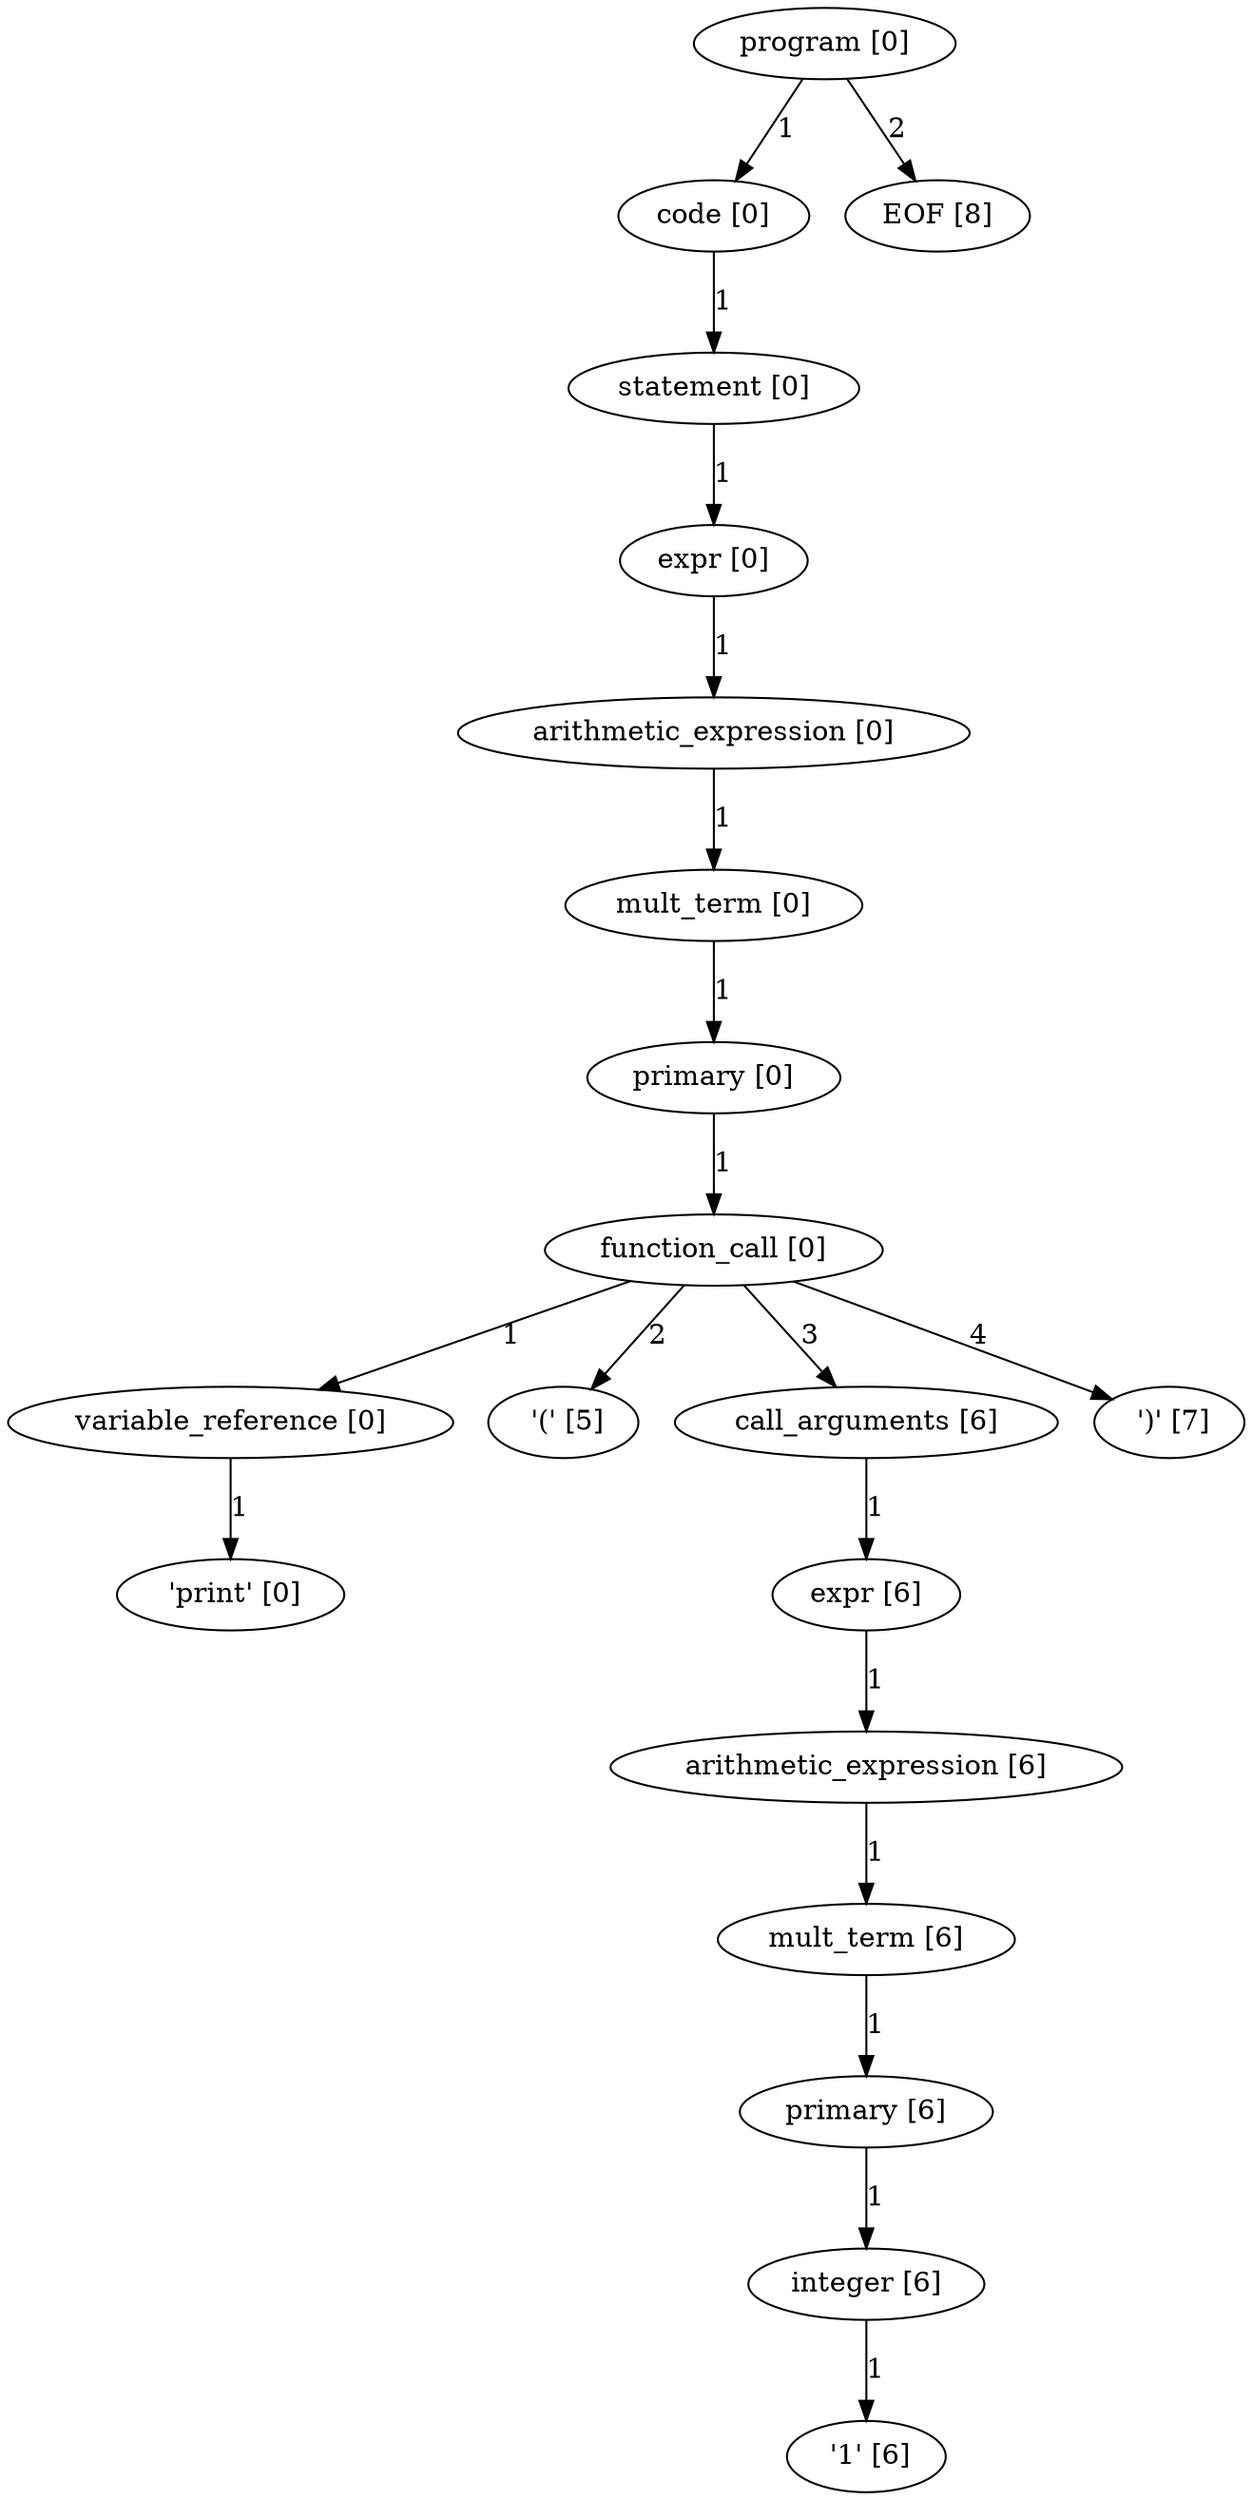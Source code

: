 digraph arpeggio_graph {
4720535024 [label="program [0]"];
4720535024->4718158912 [label="1"]

4718158912 [label="code [0]"];
4718158912->4391508592 [label="1"]

4391508592 [label="statement [0]"];
4391508592->4391507728 [label="1"]

4391507728 [label="expr [0]"];
4391507728->4391508736 [label="1"]

4391508736 [label="arithmetic_expression [0]"];
4391508736->4391542512 [label="1"]

4391542512 [label="mult_term [0]"];
4391542512->4391541360 [label="1"]

4391541360 [label="primary [0]"];
4391541360->4391539632 [label="1"]

4391539632 [label="function_call [0]"];
4391539632->4718211152 [label="1"]

4718211152 [label="variable_reference [0]"];
4718211152->4713404240 [label="1"]

4713404240 [label=" 'print' [0]"];
4391539632->4713405520 [label="2"]

4713405520 [label=" '(' [5]"];
4391539632->4717690608 [label="3"]

4717690608 [label="call_arguments [6]"];
4717690608->4391331456 [label="1"]

4391331456 [label="expr [6]"];
4391331456->4391332752 [label="1"]

4391332752 [label="arithmetic_expression [6]"];
4391332752->4391317232 [label="1"]

4391317232 [label="mult_term [6]"];
4391317232->4391316368 [label="1"]

4391316368 [label="primary [6]"];
4391316368->4391315216 [label="1"]

4391315216 [label="integer [6]"];
4391315216->4713405648 [label="1"]

4713405648 [label=" '1' [6]"];
4391539632->4713404496 [label="4"]

4713404496 [label=" ')' [7]"];
4720535024->4707948624 [label="2"]

4707948624 [label="EOF [8]"];
}